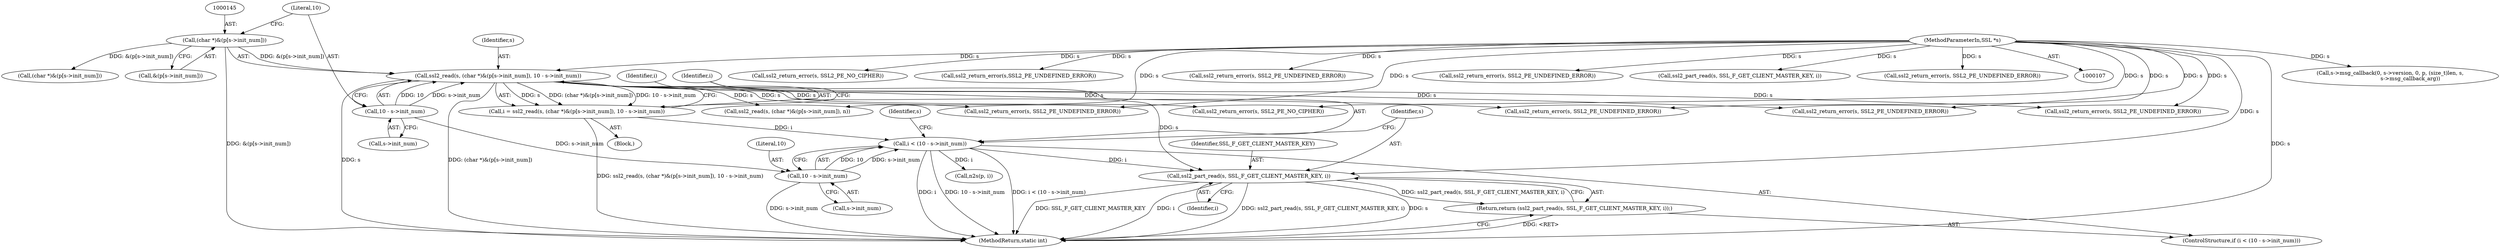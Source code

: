 digraph "0_openssl_d81a1600588b726c2bdccda7efad3cc7a87d6245_0@pointer" {
"1000166" [label="(Call,ssl2_part_read(s, SSL_F_GET_CLIENT_MASTER_KEY, i))"];
"1000142" [label="(Call,ssl2_read(s, (char *)&(p[s->init_num]), 10 - s->init_num))"];
"1000108" [label="(MethodParameterIn,SSL *s)"];
"1000144" [label="(Call,(char *)&(p[s->init_num]))"];
"1000152" [label="(Call,10 - s->init_num)"];
"1000158" [label="(Call,i < (10 - s->init_num))"];
"1000140" [label="(Call,i = ssl2_read(s, (char *)&(p[s->init_num]), 10 - s->init_num))"];
"1000160" [label="(Call,10 - s->init_num)"];
"1000165" [label="(Return,return (ssl2_part_read(s, SSL_F_GET_CLIENT_MASTER_KEY, i));)"];
"1000159" [label="(Identifier,i)"];
"1000302" [label="(Call,ssl2_return_error(s, SSL2_PE_UNDEFINED_ERROR))"];
"1000162" [label="(Call,s->init_num)"];
"1000263" [label="(Call,ssl2_return_error(s, SSL2_PE_UNDEFINED_ERROR))"];
"1000153" [label="(Literal,10)"];
"1000350" [label="(Call,ssl2_return_error(s, SSL2_PE_UNDEFINED_ERROR))"];
"1000372" [label="(Call,(char *)&(p[s->init_num]))"];
"1000146" [label="(Call,&(p[s->init_num]))"];
"1000190" [label="(Call,ssl2_return_error(s, SSL2_PE_UNDEFINED_ERROR))"];
"1000108" [label="(MethodParameterIn,SSL *s)"];
"1000165" [label="(Return,return (ssl2_part_read(s, SSL_F_GET_CLIENT_MASTER_KEY, i));)"];
"1000141" [label="(Identifier,i)"];
"1000169" [label="(Identifier,i)"];
"1000166" [label="(Call,ssl2_part_read(s, SSL_F_GET_CLIENT_MASTER_KEY, i))"];
"1000154" [label="(Call,s->init_num)"];
"1000139" [label="(Block,)"];
"1000140" [label="(Call,i = ssl2_read(s, (char *)&(p[s->init_num]), 10 - s->init_num))"];
"1000212" [label="(Call,ssl2_return_error(s, SSL2_PE_NO_CIPHER))"];
"1000395" [label="(Call,s->msg_callback(0, s->version, 0, p, (size_t)len, s,\n                        s->msg_callback_arg))"];
"1000483" [label="(Call,ssl2_return_error(s, SSL2_PE_NO_CIPHER))"];
"1000573" [label="(Call,ssl2_return_error(s,SSL2_PE_UNDEFINED_ERROR))"];
"1000160" [label="(Call,10 - s->init_num)"];
"1000172" [label="(Identifier,s)"];
"1000144" [label="(Call,(char *)&(p[s->init_num]))"];
"1000157" [label="(ControlStructure,if (i < (10 - s->init_num)))"];
"1000158" [label="(Call,i < (10 - s->init_num))"];
"1000452" [label="(Call,ssl2_return_error(s, SSL2_PE_UNDEFINED_ERROR))"];
"1000161" [label="(Literal,10)"];
"1000231" [label="(Call,n2s(p, i))"];
"1000167" [label="(Identifier,s)"];
"1000152" [label="(Call,10 - s->init_num)"];
"1000142" [label="(Call,ssl2_read(s, (char *)&(p[s->init_num]), 10 - s->init_num))"];
"1000370" [label="(Call,ssl2_read(s, (char *)&(p[s->init_num]), n))"];
"1000168" [label="(Identifier,SSL_F_GET_CLIENT_MASTER_KEY)"];
"1000701" [label="(MethodReturn,static int)"];
"1000502" [label="(Call,ssl2_return_error(s, SSL2_PE_UNDEFINED_ERROR))"];
"1000386" [label="(Call,ssl2_part_read(s, SSL_F_GET_CLIENT_MASTER_KEY, i))"];
"1000553" [label="(Call,ssl2_return_error(s, SSL2_PE_UNDEFINED_ERROR))"];
"1000143" [label="(Identifier,s)"];
"1000166" -> "1000165"  [label="AST: "];
"1000166" -> "1000169"  [label="CFG: "];
"1000167" -> "1000166"  [label="AST: "];
"1000168" -> "1000166"  [label="AST: "];
"1000169" -> "1000166"  [label="AST: "];
"1000165" -> "1000166"  [label="CFG: "];
"1000166" -> "1000701"  [label="DDG: SSL_F_GET_CLIENT_MASTER_KEY"];
"1000166" -> "1000701"  [label="DDG: i"];
"1000166" -> "1000701"  [label="DDG: ssl2_part_read(s, SSL_F_GET_CLIENT_MASTER_KEY, i)"];
"1000166" -> "1000701"  [label="DDG: s"];
"1000166" -> "1000165"  [label="DDG: ssl2_part_read(s, SSL_F_GET_CLIENT_MASTER_KEY, i)"];
"1000142" -> "1000166"  [label="DDG: s"];
"1000108" -> "1000166"  [label="DDG: s"];
"1000158" -> "1000166"  [label="DDG: i"];
"1000142" -> "1000140"  [label="AST: "];
"1000142" -> "1000152"  [label="CFG: "];
"1000143" -> "1000142"  [label="AST: "];
"1000144" -> "1000142"  [label="AST: "];
"1000152" -> "1000142"  [label="AST: "];
"1000140" -> "1000142"  [label="CFG: "];
"1000142" -> "1000701"  [label="DDG: (char *)&(p[s->init_num])"];
"1000142" -> "1000701"  [label="DDG: s"];
"1000142" -> "1000140"  [label="DDG: s"];
"1000142" -> "1000140"  [label="DDG: (char *)&(p[s->init_num])"];
"1000142" -> "1000140"  [label="DDG: 10 - s->init_num"];
"1000108" -> "1000142"  [label="DDG: s"];
"1000144" -> "1000142"  [label="DDG: &(p[s->init_num])"];
"1000152" -> "1000142"  [label="DDG: 10"];
"1000152" -> "1000142"  [label="DDG: s->init_num"];
"1000142" -> "1000190"  [label="DDG: s"];
"1000142" -> "1000212"  [label="DDG: s"];
"1000142" -> "1000263"  [label="DDG: s"];
"1000142" -> "1000302"  [label="DDG: s"];
"1000142" -> "1000350"  [label="DDG: s"];
"1000142" -> "1000370"  [label="DDG: s"];
"1000108" -> "1000107"  [label="AST: "];
"1000108" -> "1000701"  [label="DDG: s"];
"1000108" -> "1000190"  [label="DDG: s"];
"1000108" -> "1000212"  [label="DDG: s"];
"1000108" -> "1000263"  [label="DDG: s"];
"1000108" -> "1000302"  [label="DDG: s"];
"1000108" -> "1000350"  [label="DDG: s"];
"1000108" -> "1000370"  [label="DDG: s"];
"1000108" -> "1000386"  [label="DDG: s"];
"1000108" -> "1000395"  [label="DDG: s"];
"1000108" -> "1000452"  [label="DDG: s"];
"1000108" -> "1000483"  [label="DDG: s"];
"1000108" -> "1000502"  [label="DDG: s"];
"1000108" -> "1000553"  [label="DDG: s"];
"1000108" -> "1000573"  [label="DDG: s"];
"1000144" -> "1000146"  [label="CFG: "];
"1000145" -> "1000144"  [label="AST: "];
"1000146" -> "1000144"  [label="AST: "];
"1000153" -> "1000144"  [label="CFG: "];
"1000144" -> "1000701"  [label="DDG: &(p[s->init_num])"];
"1000144" -> "1000372"  [label="DDG: &(p[s->init_num])"];
"1000152" -> "1000154"  [label="CFG: "];
"1000153" -> "1000152"  [label="AST: "];
"1000154" -> "1000152"  [label="AST: "];
"1000152" -> "1000160"  [label="DDG: s->init_num"];
"1000158" -> "1000157"  [label="AST: "];
"1000158" -> "1000160"  [label="CFG: "];
"1000159" -> "1000158"  [label="AST: "];
"1000160" -> "1000158"  [label="AST: "];
"1000167" -> "1000158"  [label="CFG: "];
"1000172" -> "1000158"  [label="CFG: "];
"1000158" -> "1000701"  [label="DDG: i"];
"1000158" -> "1000701"  [label="DDG: 10 - s->init_num"];
"1000158" -> "1000701"  [label="DDG: i < (10 - s->init_num)"];
"1000140" -> "1000158"  [label="DDG: i"];
"1000160" -> "1000158"  [label="DDG: 10"];
"1000160" -> "1000158"  [label="DDG: s->init_num"];
"1000158" -> "1000231"  [label="DDG: i"];
"1000140" -> "1000139"  [label="AST: "];
"1000141" -> "1000140"  [label="AST: "];
"1000159" -> "1000140"  [label="CFG: "];
"1000140" -> "1000701"  [label="DDG: ssl2_read(s, (char *)&(p[s->init_num]), 10 - s->init_num)"];
"1000160" -> "1000162"  [label="CFG: "];
"1000161" -> "1000160"  [label="AST: "];
"1000162" -> "1000160"  [label="AST: "];
"1000160" -> "1000701"  [label="DDG: s->init_num"];
"1000165" -> "1000157"  [label="AST: "];
"1000701" -> "1000165"  [label="CFG: "];
"1000165" -> "1000701"  [label="DDG: <RET>"];
}
